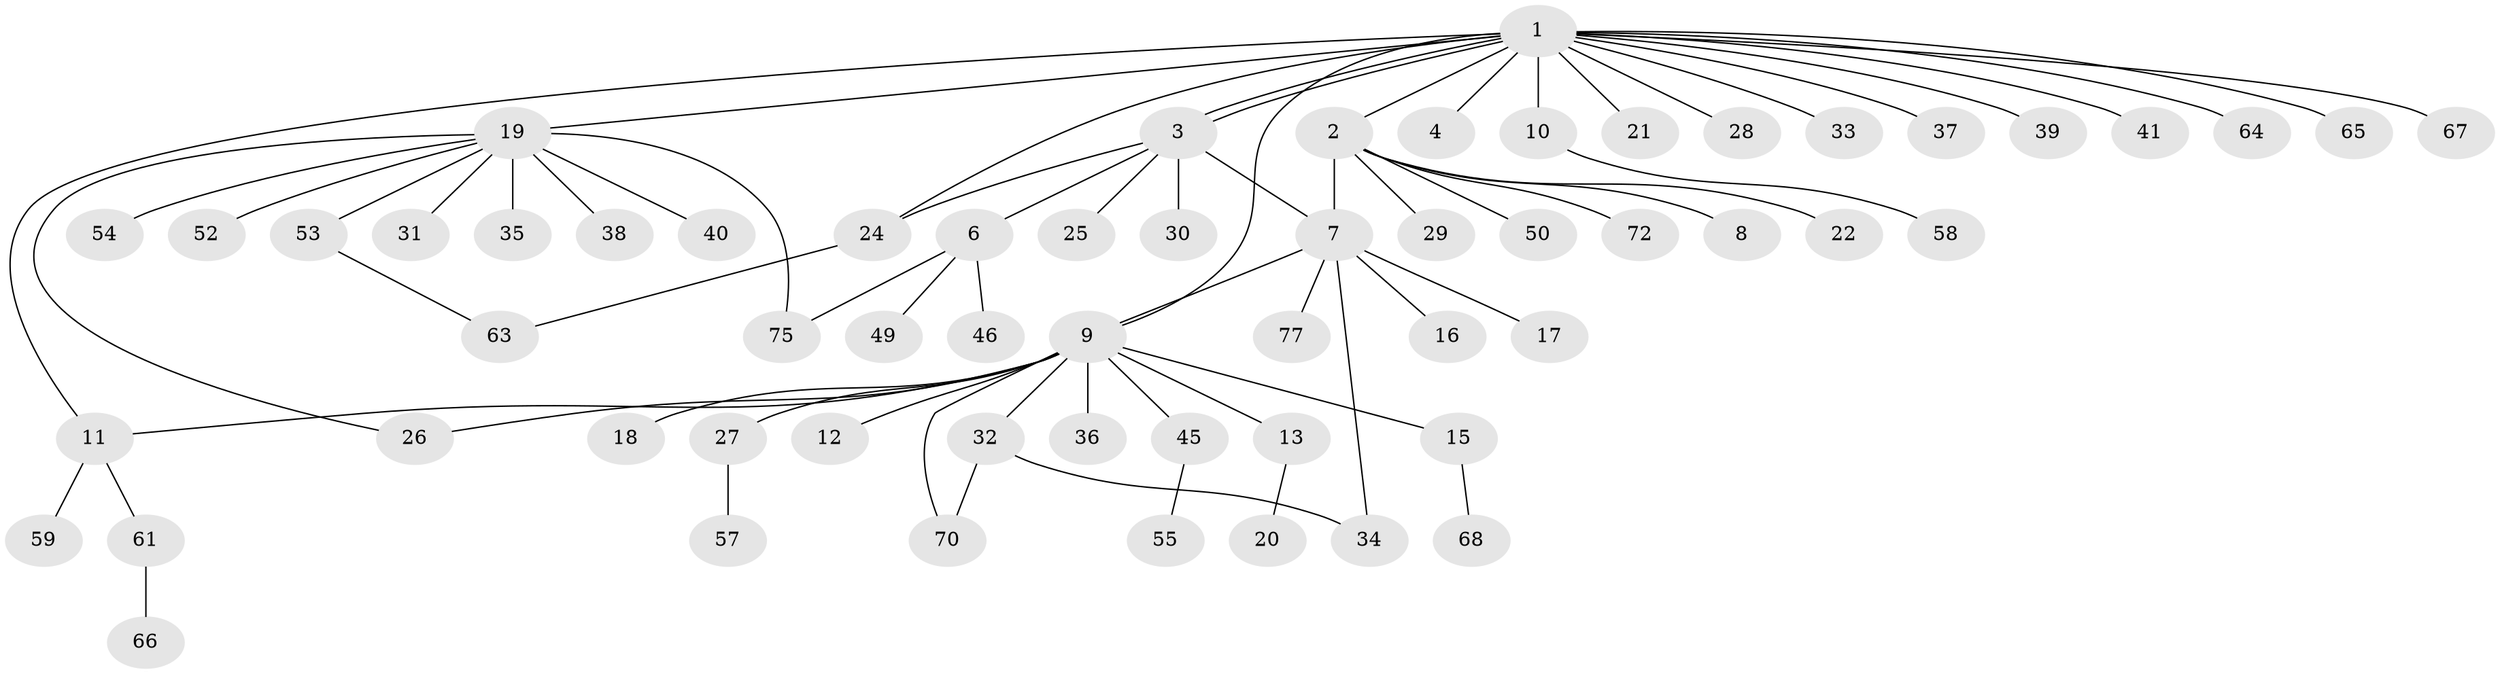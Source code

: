 // original degree distribution, {16: 0.012987012987012988, 7: 0.012987012987012988, 8: 0.025974025974025976, 1: 0.6103896103896104, 5: 0.06493506493506493, 14: 0.012987012987012988, 3: 0.06493506493506493, 2: 0.16883116883116883, 4: 0.025974025974025976}
// Generated by graph-tools (version 1.1) at 2025/41/03/06/25 10:41:47]
// undirected, 60 vertices, 69 edges
graph export_dot {
graph [start="1"]
  node [color=gray90,style=filled];
  1 [super="+5"];
  2 [super="+56"];
  3 [super="+51"];
  4;
  6 [super="+47"];
  7 [super="+14"];
  8;
  9 [super="+62"];
  10 [super="+42"];
  11 [super="+71"];
  12 [super="+60"];
  13;
  15;
  16;
  17;
  18;
  19 [super="+23"];
  20;
  21;
  22;
  24 [super="+76"];
  25;
  26 [super="+44"];
  27 [super="+48"];
  28;
  29;
  30;
  31;
  32;
  33;
  34 [super="+43"];
  35;
  36;
  37;
  38;
  39;
  40;
  41 [super="+73"];
  45;
  46;
  49;
  50;
  52;
  53 [super="+74"];
  54;
  55;
  57;
  58;
  59;
  61;
  63 [super="+69"];
  64;
  65;
  66;
  67;
  68;
  70;
  72;
  75;
  77;
  1 -- 2;
  1 -- 3;
  1 -- 3;
  1 -- 4;
  1 -- 9;
  1 -- 10;
  1 -- 11;
  1 -- 24;
  1 -- 28;
  1 -- 37;
  1 -- 41;
  1 -- 64;
  1 -- 65;
  1 -- 67;
  1 -- 19 [weight=2];
  1 -- 33;
  1 -- 21;
  1 -- 39;
  2 -- 8;
  2 -- 22;
  2 -- 29;
  2 -- 50;
  2 -- 72;
  2 -- 7;
  3 -- 6;
  3 -- 7;
  3 -- 24;
  3 -- 25;
  3 -- 30;
  6 -- 46;
  6 -- 49;
  6 -- 75;
  7 -- 9;
  7 -- 16;
  7 -- 77;
  7 -- 17;
  7 -- 34;
  9 -- 11;
  9 -- 12;
  9 -- 13;
  9 -- 15;
  9 -- 18;
  9 -- 27;
  9 -- 32;
  9 -- 36;
  9 -- 45;
  9 -- 70;
  9 -- 26;
  10 -- 58;
  11 -- 59;
  11 -- 61;
  13 -- 20;
  15 -- 68;
  19 -- 31;
  19 -- 52;
  19 -- 54;
  19 -- 35;
  19 -- 38;
  19 -- 40;
  19 -- 75;
  19 -- 53;
  19 -- 26;
  24 -- 63;
  27 -- 57;
  32 -- 34;
  32 -- 70;
  45 -- 55;
  53 -- 63;
  61 -- 66;
}
